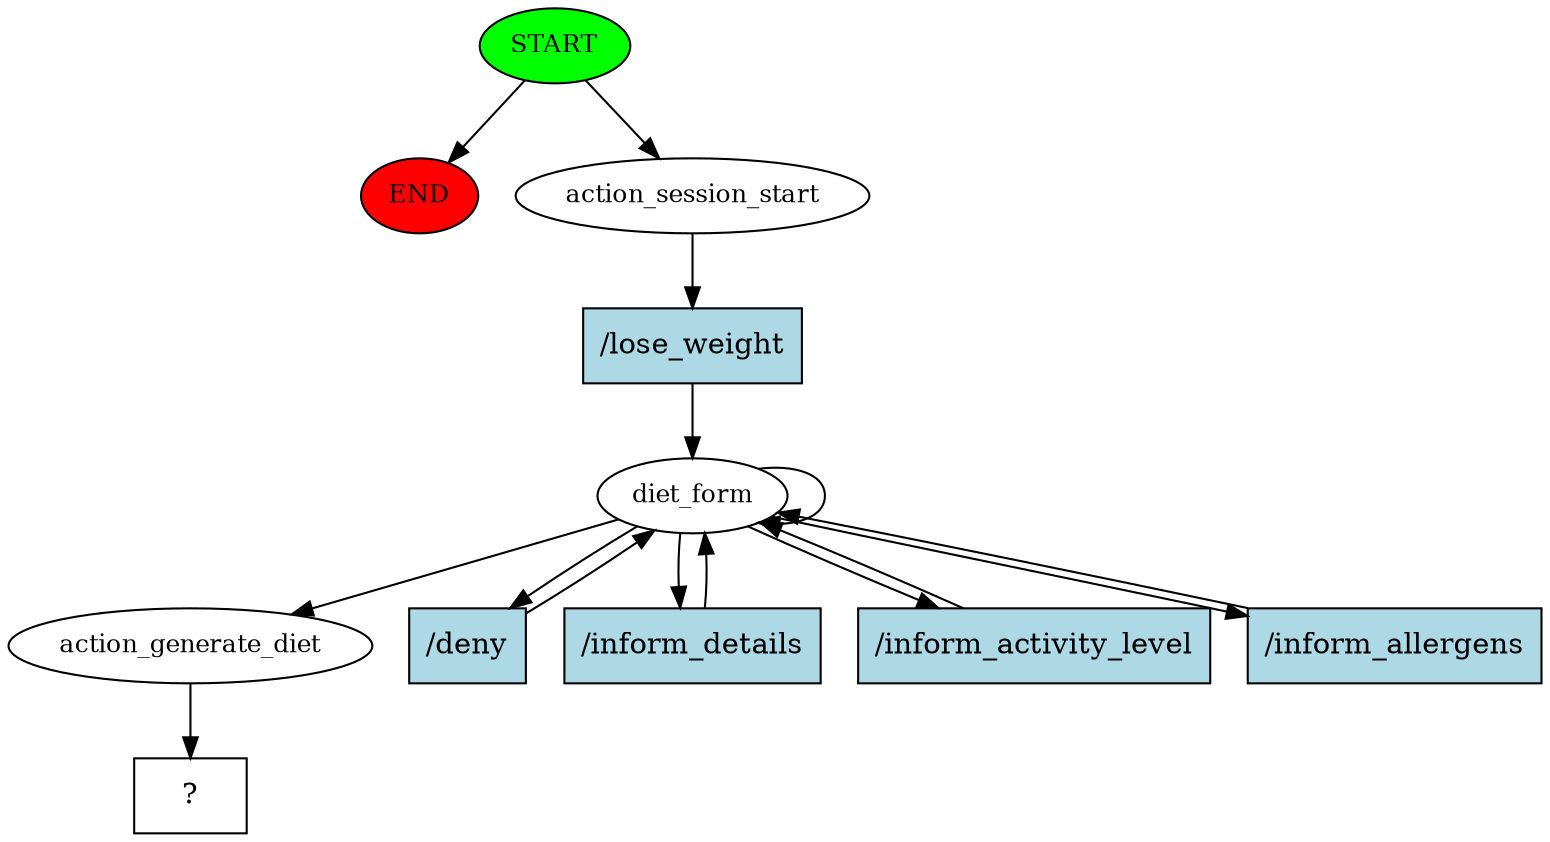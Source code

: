 digraph  {
0 [class="start active", fillcolor=green, fontsize=12, label=START, style=filled];
"-1" [class=end, fillcolor=red, fontsize=12, label=END, style=filled];
1 [class=active, fontsize=12, label=action_session_start];
2 [class=active, fontsize=12, label=diet_form];
13 [class=active, fontsize=12, label=action_generate_diet];
14 [class="intent dashed active", label="  ?  ", shape=rect];
15 [class="intent active", fillcolor=lightblue, label="/lose_weight", shape=rect, style=filled];
16 [class="intent active", fillcolor=lightblue, label="/deny", shape=rect, style=filled];
17 [class="intent active", fillcolor=lightblue, label="/inform_details", shape=rect, style=filled];
18 [class="intent active", fillcolor=lightblue, label="/inform_activity_level", shape=rect, style=filled];
19 [class="intent active", fillcolor=lightblue, label="/inform_allergens", shape=rect, style=filled];
0 -> "-1"  [class="", key=NONE, label=""];
0 -> 1  [class=active, key=NONE, label=""];
1 -> 15  [class=active, key=0];
2 -> 2  [class=active, key=NONE, label=""];
2 -> 13  [class=active, key=NONE, label=""];
2 -> 16  [class=active, key=0];
2 -> 17  [class=active, key=0];
2 -> 18  [class=active, key=0];
2 -> 19  [class=active, key=0];
13 -> 14  [class=active, key=NONE, label=""];
15 -> 2  [class=active, key=0];
16 -> 2  [class=active, key=0];
17 -> 2  [class=active, key=0];
18 -> 2  [class=active, key=0];
19 -> 2  [class=active, key=0];
}
